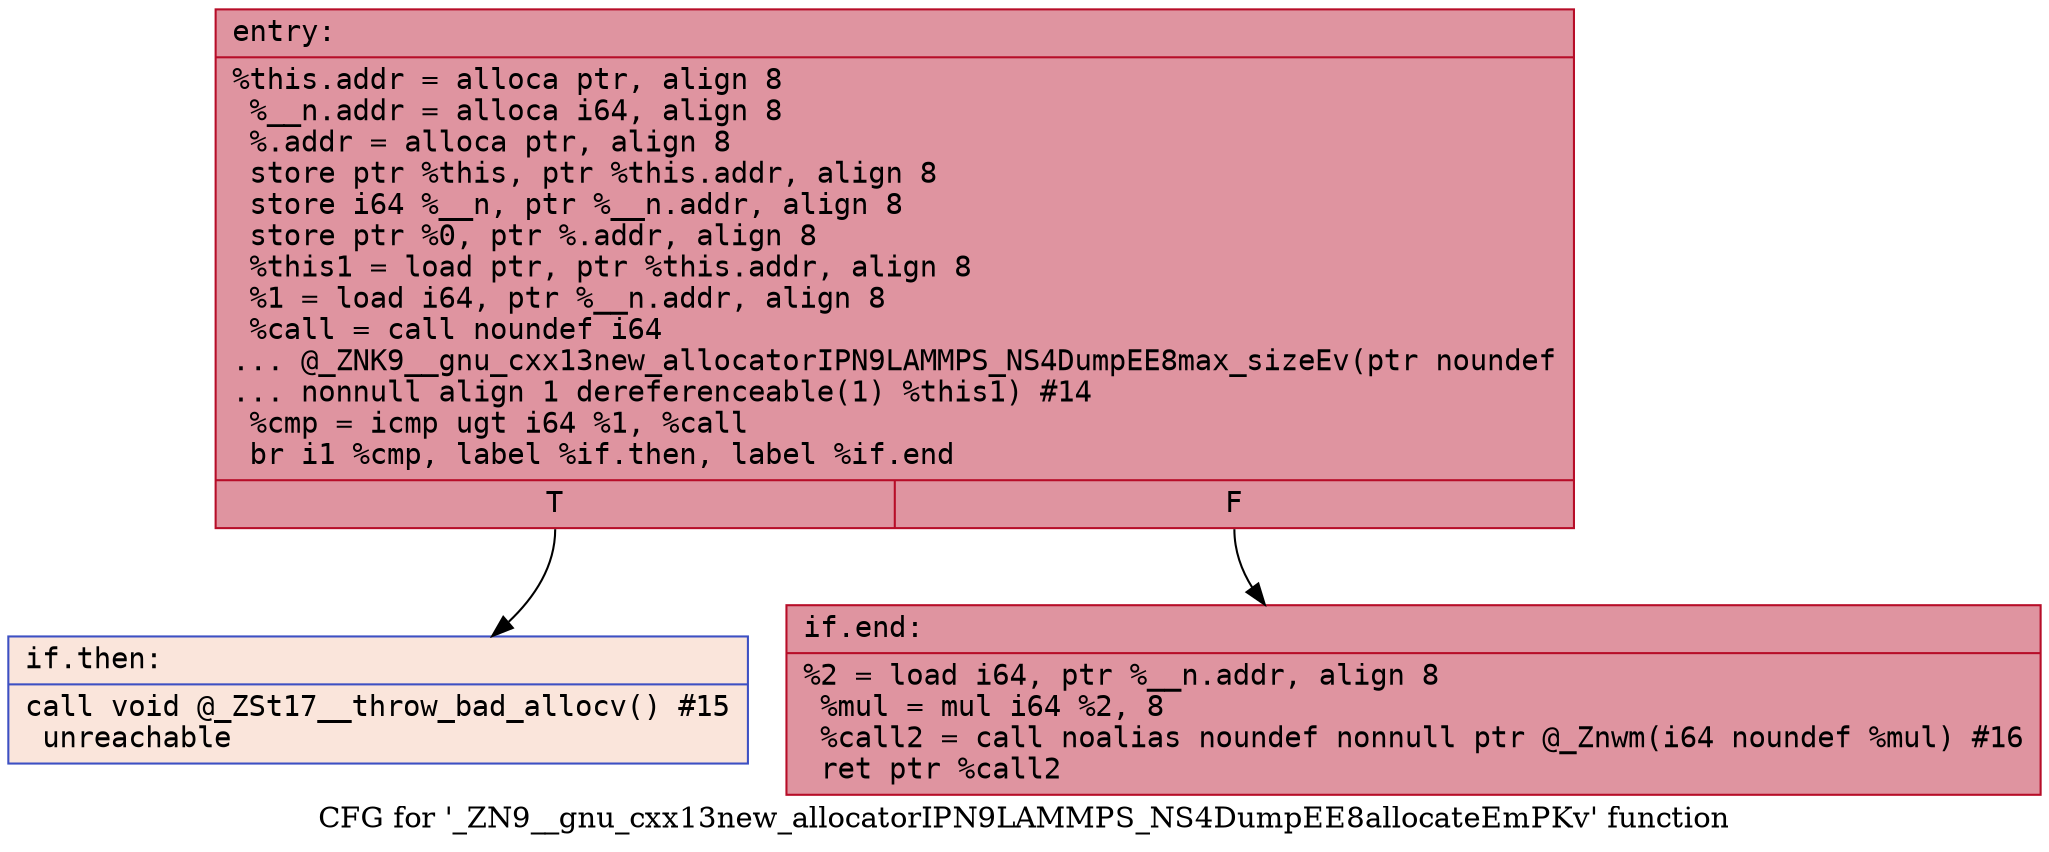digraph "CFG for '_ZN9__gnu_cxx13new_allocatorIPN9LAMMPS_NS4DumpEE8allocateEmPKv' function" {
	label="CFG for '_ZN9__gnu_cxx13new_allocatorIPN9LAMMPS_NS4DumpEE8allocateEmPKv' function";

	Node0x559d9a38e4f0 [shape=record,color="#b70d28ff", style=filled, fillcolor="#b70d2870" fontname="Courier",label="{entry:\l|  %this.addr = alloca ptr, align 8\l  %__n.addr = alloca i64, align 8\l  %.addr = alloca ptr, align 8\l  store ptr %this, ptr %this.addr, align 8\l  store i64 %__n, ptr %__n.addr, align 8\l  store ptr %0, ptr %.addr, align 8\l  %this1 = load ptr, ptr %this.addr, align 8\l  %1 = load i64, ptr %__n.addr, align 8\l  %call = call noundef i64\l... @_ZNK9__gnu_cxx13new_allocatorIPN9LAMMPS_NS4DumpEE8max_sizeEv(ptr noundef\l... nonnull align 1 dereferenceable(1) %this1) #14\l  %cmp = icmp ugt i64 %1, %call\l  br i1 %cmp, label %if.then, label %if.end\l|{<s0>T|<s1>F}}"];
	Node0x559d9a38e4f0:s0 -> Node0x559d9a38ec30[tooltip="entry -> if.then\nProbability 0.00%" ];
	Node0x559d9a38e4f0:s1 -> Node0x559d9a38f680[tooltip="entry -> if.end\nProbability 100.00%" ];
	Node0x559d9a38ec30 [shape=record,color="#3d50c3ff", style=filled, fillcolor="#f4c5ad70" fontname="Courier",label="{if.then:\l|  call void @_ZSt17__throw_bad_allocv() #15\l  unreachable\l}"];
	Node0x559d9a38f680 [shape=record,color="#b70d28ff", style=filled, fillcolor="#b70d2870" fontname="Courier",label="{if.end:\l|  %2 = load i64, ptr %__n.addr, align 8\l  %mul = mul i64 %2, 8\l  %call2 = call noalias noundef nonnull ptr @_Znwm(i64 noundef %mul) #16\l  ret ptr %call2\l}"];
}
